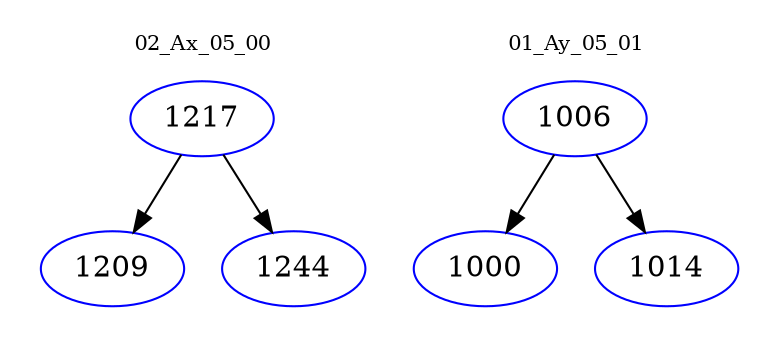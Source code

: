 digraph{
subgraph cluster_0 {
color = white
label = "02_Ax_05_00";
fontsize=10;
T0_1217 [label="1217", color="blue"]
T0_1217 -> T0_1209 [color="black"]
T0_1209 [label="1209", color="blue"]
T0_1217 -> T0_1244 [color="black"]
T0_1244 [label="1244", color="blue"]
}
subgraph cluster_1 {
color = white
label = "01_Ay_05_01";
fontsize=10;
T1_1006 [label="1006", color="blue"]
T1_1006 -> T1_1000 [color="black"]
T1_1000 [label="1000", color="blue"]
T1_1006 -> T1_1014 [color="black"]
T1_1014 [label="1014", color="blue"]
}
}
